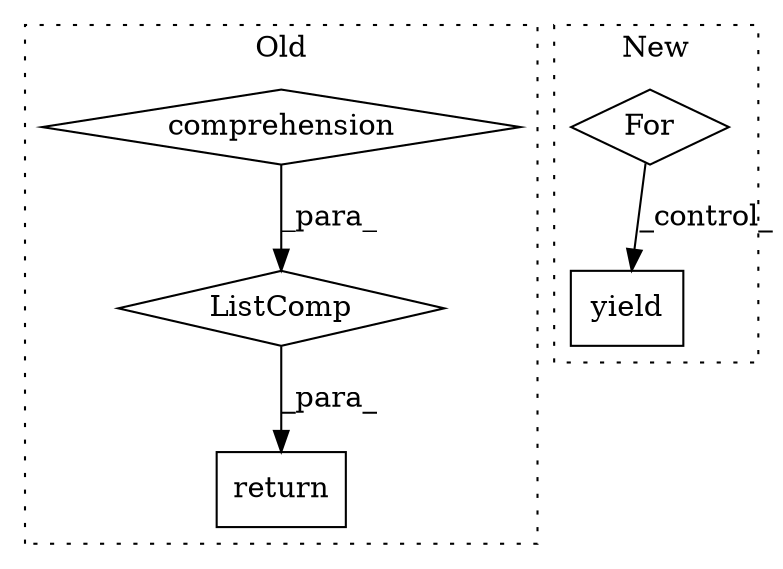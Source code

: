 digraph G {
subgraph cluster0 {
1 [label="ListComp" a="106" s="2398" l="48" shape="diamond"];
3 [label="comprehension" a="45" s="2415" l="3" shape="diamond"];
4 [label="return" a="93" s="2391" l="7" shape="box"];
label = "Old";
style="dotted";
}
subgraph cluster1 {
2 [label="yield" a="105" s="4601" l="6" shape="box"];
5 [label="For" a="107" s="4533,4587" l="4,14" shape="diamond"];
label = "New";
style="dotted";
}
1 -> 4 [label="_para_"];
3 -> 1 [label="_para_"];
5 -> 2 [label="_control_"];
}